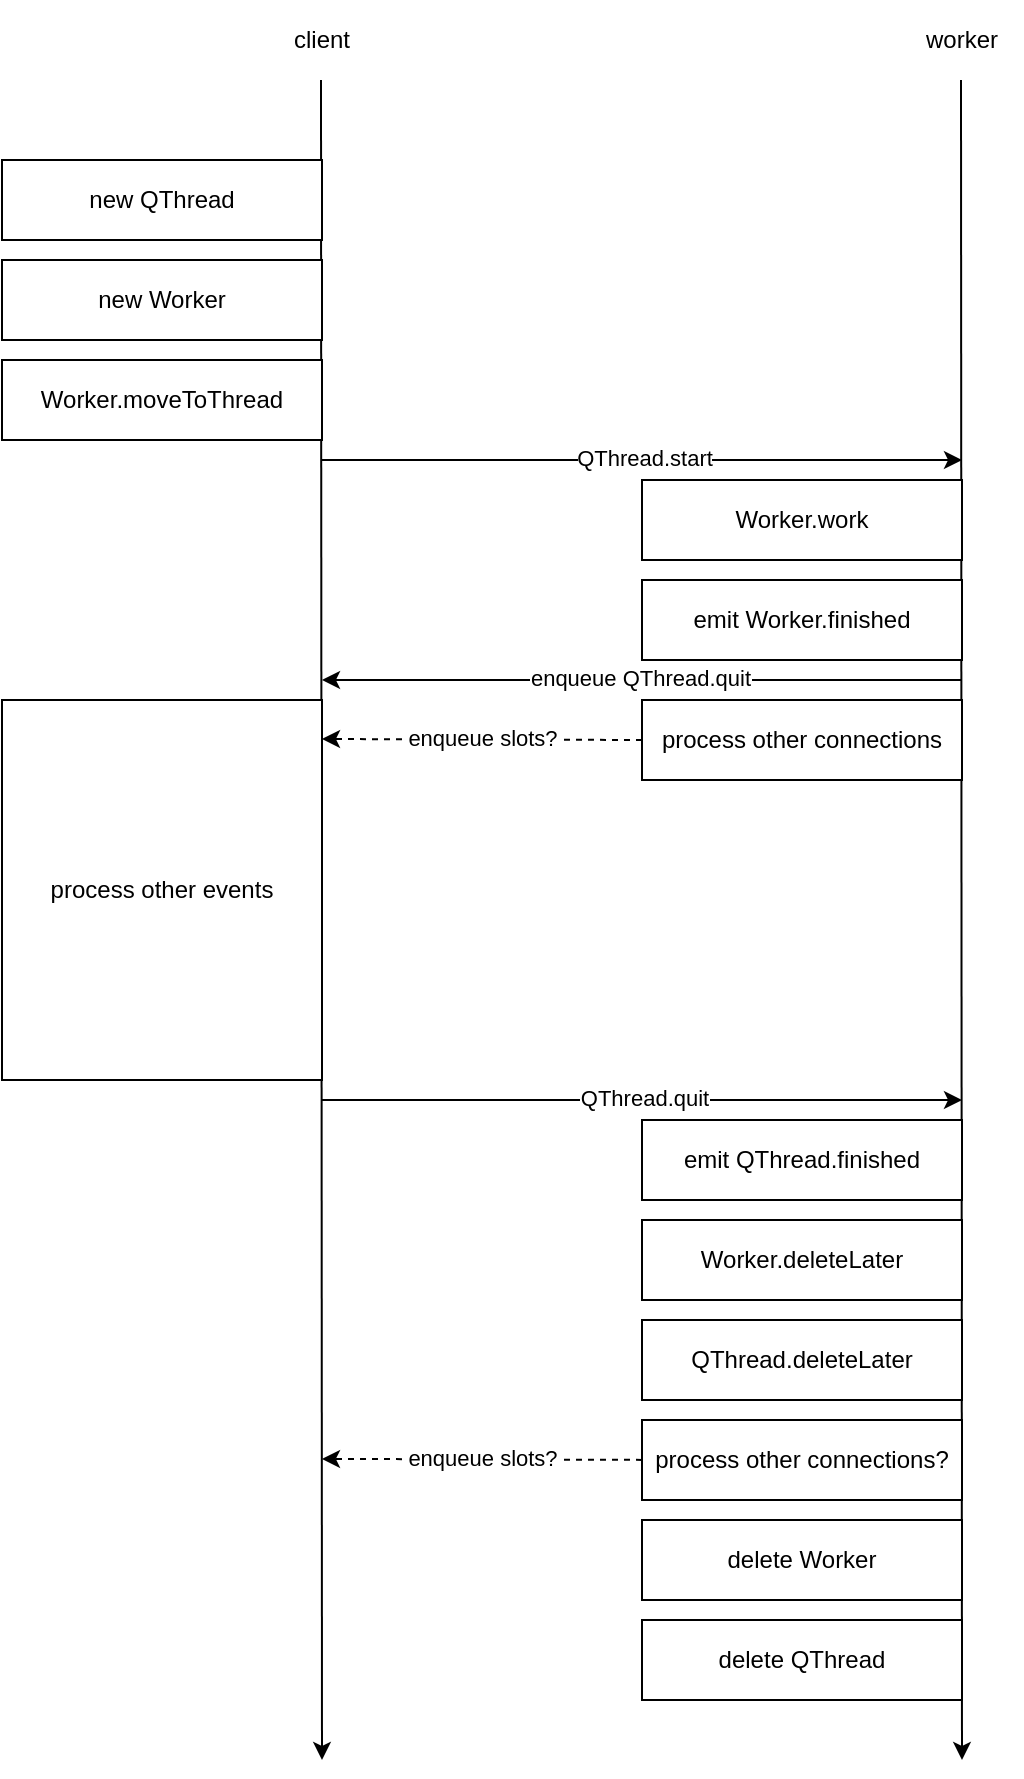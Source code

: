 <mxfile version="22.0.0" type="github">
  <diagram name="Page-1" id="tmUIB9Mfei0qjDSWE34u">
    <mxGraphModel dx="1060" dy="686" grid="1" gridSize="10" guides="1" tooltips="1" connect="1" arrows="1" fold="1" page="1" pageScale="1" pageWidth="850" pageHeight="1100" math="0" shadow="0">
      <root>
        <mxCell id="0" />
        <mxCell id="1" parent="0" />
        <mxCell id="QuhtVS0g5ab3AL7SEz5x-1" value="" style="endArrow=classic;html=1;rounded=0;" parent="1" edge="1">
          <mxGeometry width="50" height="50" relative="1" as="geometry">
            <mxPoint x="239.5" y="120" as="sourcePoint" />
            <mxPoint x="240" y="960" as="targetPoint" />
          </mxGeometry>
        </mxCell>
        <mxCell id="QuhtVS0g5ab3AL7SEz5x-2" value="client" style="text;html=1;strokeColor=none;fillColor=none;align=center;verticalAlign=middle;whiteSpace=wrap;rounded=0;" parent="1" vertex="1">
          <mxGeometry x="210" y="80" width="60" height="40" as="geometry" />
        </mxCell>
        <mxCell id="QuhtVS0g5ab3AL7SEz5x-3" value="worker" style="text;html=1;strokeColor=none;fillColor=none;align=center;verticalAlign=middle;whiteSpace=wrap;rounded=0;" parent="1" vertex="1">
          <mxGeometry x="530" y="80" width="60" height="40" as="geometry" />
        </mxCell>
        <mxCell id="QuhtVS0g5ab3AL7SEz5x-4" value="" style="endArrow=classic;html=1;rounded=0;" parent="1" edge="1">
          <mxGeometry width="50" height="50" relative="1" as="geometry">
            <mxPoint x="559.5" y="120" as="sourcePoint" />
            <mxPoint x="560" y="960" as="targetPoint" />
          </mxGeometry>
        </mxCell>
        <mxCell id="QuhtVS0g5ab3AL7SEz5x-7" value="new QThread" style="rounded=0;whiteSpace=wrap;html=1;" parent="1" vertex="1">
          <mxGeometry x="80" y="160" width="160" height="40" as="geometry" />
        </mxCell>
        <mxCell id="QuhtVS0g5ab3AL7SEz5x-8" value="new Worker" style="rounded=0;whiteSpace=wrap;html=1;" parent="1" vertex="1">
          <mxGeometry x="80" y="210" width="160" height="40" as="geometry" />
        </mxCell>
        <mxCell id="QuhtVS0g5ab3AL7SEz5x-9" value="" style="endArrow=classic;html=1;rounded=0;" parent="1" edge="1">
          <mxGeometry width="50" height="50" relative="1" as="geometry">
            <mxPoint x="240" y="310" as="sourcePoint" />
            <mxPoint x="560" y="310" as="targetPoint" />
          </mxGeometry>
        </mxCell>
        <mxCell id="QuhtVS0g5ab3AL7SEz5x-11" value="QThread.start" style="edgeLabel;html=1;align=center;verticalAlign=middle;resizable=0;points=[];" parent="QuhtVS0g5ab3AL7SEz5x-9" vertex="1" connectable="0">
          <mxGeometry x="0.006" y="3" relative="1" as="geometry">
            <mxPoint y="2" as="offset" />
          </mxGeometry>
        </mxCell>
        <mxCell id="QuhtVS0g5ab3AL7SEz5x-12" value="Worker.work" style="rounded=0;whiteSpace=wrap;html=1;" parent="1" vertex="1">
          <mxGeometry x="400" y="320" width="160" height="40" as="geometry" />
        </mxCell>
        <mxCell id="QuhtVS0g5ab3AL7SEz5x-13" value="Worker.moveToThread" style="rounded=0;whiteSpace=wrap;html=1;" parent="1" vertex="1">
          <mxGeometry x="80" y="260" width="160" height="40" as="geometry" />
        </mxCell>
        <mxCell id="QuhtVS0g5ab3AL7SEz5x-14" value="emit Worker.finished" style="rounded=0;whiteSpace=wrap;html=1;" parent="1" vertex="1">
          <mxGeometry x="400" y="370" width="160" height="40" as="geometry" />
        </mxCell>
        <mxCell id="QuhtVS0g5ab3AL7SEz5x-15" value="Worker.deleteLater" style="rounded=0;whiteSpace=wrap;html=1;" parent="1" vertex="1">
          <mxGeometry x="400" y="690" width="160" height="40" as="geometry" />
        </mxCell>
        <mxCell id="QuhtVS0g5ab3AL7SEz5x-16" value="" style="endArrow=classic;html=1;rounded=0;" parent="1" edge="1">
          <mxGeometry width="50" height="50" relative="1" as="geometry">
            <mxPoint x="560" y="420" as="sourcePoint" />
            <mxPoint x="240" y="420" as="targetPoint" />
          </mxGeometry>
        </mxCell>
        <mxCell id="QuhtVS0g5ab3AL7SEz5x-17" value="enqueue QThread.quit" style="edgeLabel;html=1;align=center;verticalAlign=middle;resizable=0;points=[];" parent="QuhtVS0g5ab3AL7SEz5x-16" vertex="1" connectable="0">
          <mxGeometry x="0.006" y="3" relative="1" as="geometry">
            <mxPoint y="-4" as="offset" />
          </mxGeometry>
        </mxCell>
        <mxCell id="QuhtVS0g5ab3AL7SEz5x-18" value="process other events" style="rounded=0;whiteSpace=wrap;html=1;" parent="1" vertex="1">
          <mxGeometry x="80" y="430" width="160" height="190" as="geometry" />
        </mxCell>
        <mxCell id="QuhtVS0g5ab3AL7SEz5x-19" value="process other connections" style="rounded=0;whiteSpace=wrap;html=1;" parent="1" vertex="1">
          <mxGeometry x="400" y="430" width="160" height="40" as="geometry" />
        </mxCell>
        <mxCell id="QuhtVS0g5ab3AL7SEz5x-20" value="delete Worker" style="rounded=0;whiteSpace=wrap;html=1;" parent="1" vertex="1">
          <mxGeometry x="400" y="840" width="160" height="40" as="geometry" />
        </mxCell>
        <mxCell id="QuhtVS0g5ab3AL7SEz5x-21" value="" style="endArrow=classic;html=1;rounded=0;" parent="1" edge="1">
          <mxGeometry width="50" height="50" relative="1" as="geometry">
            <mxPoint x="240" y="630" as="sourcePoint" />
            <mxPoint x="560" y="630" as="targetPoint" />
          </mxGeometry>
        </mxCell>
        <mxCell id="QuhtVS0g5ab3AL7SEz5x-22" value="QThread.quit" style="edgeLabel;html=1;align=center;verticalAlign=middle;resizable=0;points=[];" parent="QuhtVS0g5ab3AL7SEz5x-21" vertex="1" connectable="0">
          <mxGeometry x="0.006" y="3" relative="1" as="geometry">
            <mxPoint y="2" as="offset" />
          </mxGeometry>
        </mxCell>
        <mxCell id="QuhtVS0g5ab3AL7SEz5x-24" value="emit QThread.finished" style="rounded=0;whiteSpace=wrap;html=1;" parent="1" vertex="1">
          <mxGeometry x="400" y="640" width="160" height="40" as="geometry" />
        </mxCell>
        <mxCell id="QuhtVS0g5ab3AL7SEz5x-25" value="delete QThread" style="rounded=0;whiteSpace=wrap;html=1;" parent="1" vertex="1">
          <mxGeometry x="400" y="890" width="160" height="40" as="geometry" />
        </mxCell>
        <mxCell id="QuhtVS0g5ab3AL7SEz5x-26" value="process other connections?" style="rounded=0;whiteSpace=wrap;html=1;" parent="1" vertex="1">
          <mxGeometry x="400" y="790" width="160" height="40" as="geometry" />
        </mxCell>
        <mxCell id="uwngYj1vITboo7_BG4Ue-1" value="QThread.deleteLater" style="rounded=0;whiteSpace=wrap;html=1;" vertex="1" parent="1">
          <mxGeometry x="400" y="740" width="160" height="40" as="geometry" />
        </mxCell>
        <mxCell id="uwngYj1vITboo7_BG4Ue-2" value="" style="endArrow=classic;html=1;rounded=0;dashed=1;" edge="1" parent="1">
          <mxGeometry width="50" height="50" relative="1" as="geometry">
            <mxPoint x="400" y="450" as="sourcePoint" />
            <mxPoint x="240" y="449.5" as="targetPoint" />
          </mxGeometry>
        </mxCell>
        <mxCell id="uwngYj1vITboo7_BG4Ue-3" value="enqueue slots?" style="edgeLabel;html=1;align=center;verticalAlign=middle;resizable=0;points=[];" vertex="1" connectable="0" parent="uwngYj1vITboo7_BG4Ue-2">
          <mxGeometry x="0.006" y="3" relative="1" as="geometry">
            <mxPoint y="-4" as="offset" />
          </mxGeometry>
        </mxCell>
        <mxCell id="uwngYj1vITboo7_BG4Ue-4" value="" style="endArrow=classic;html=1;rounded=0;dashed=1;" edge="1" parent="1">
          <mxGeometry width="50" height="50" relative="1" as="geometry">
            <mxPoint x="400" y="809.94" as="sourcePoint" />
            <mxPoint x="240" y="809.44" as="targetPoint" />
          </mxGeometry>
        </mxCell>
        <mxCell id="uwngYj1vITboo7_BG4Ue-5" value="enqueue slots?" style="edgeLabel;html=1;align=center;verticalAlign=middle;resizable=0;points=[];" vertex="1" connectable="0" parent="uwngYj1vITboo7_BG4Ue-4">
          <mxGeometry x="0.006" y="3" relative="1" as="geometry">
            <mxPoint y="-4" as="offset" />
          </mxGeometry>
        </mxCell>
      </root>
    </mxGraphModel>
  </diagram>
</mxfile>
